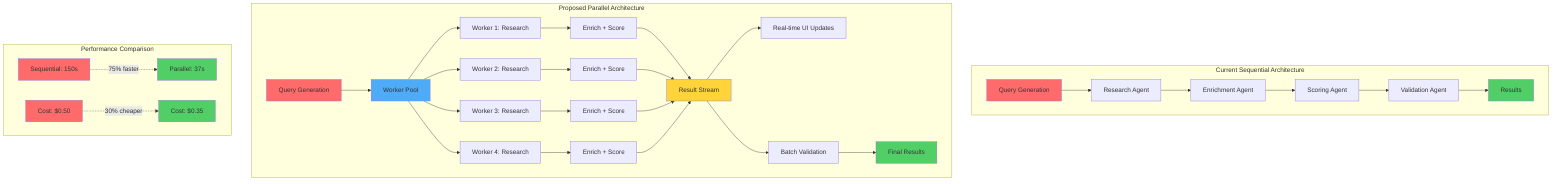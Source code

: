 graph TB
    subgraph "Current Sequential Architecture"
        A1[Query Generation] --> B1[Research Agent]
        B1 --> C1[Enrichment Agent]
        C1 --> D1[Scoring Agent]
        D1 --> E1[Validation Agent]
        E1 --> F1[Results]
        
        style A1 fill:#ff6b6b
        style F1 fill:#51cf66
    end
    
    subgraph "Proposed Parallel Architecture"
        A2[Query Generation] --> B2[Worker Pool]
        
        B2 --> C2[Worker 1: Research]
        B2 --> C3[Worker 2: Research]
        B2 --> C4[Worker 3: Research]
        B2 --> C5[Worker 4: Research]
        
        C2 --> D2[Enrich + Score]
        C3 --> D3[Enrich + Score]
        C4 --> D4[Enrich + Score]
        C5 --> D5[Enrich + Score]
        
        D2 --> E2[Result Stream]
        D3 --> E2
        D4 --> E2
        D5 --> E2
        
        E2 --> F2[Real-time UI Updates]
        E2 --> G2[Batch Validation]
        G2 --> H2[Final Results]
        
        style A2 fill:#ff6b6b
        style B2 fill:#4dabf7
        style E2 fill:#ffd43b
        style H2 fill:#51cf66
    end
    
    subgraph "Performance Comparison"
        I1[Sequential: 150s] -.->|75% faster| I2[Parallel: 37s]
        J1[Cost: $0.50] -.->|30% cheaper| J2[Cost: $0.35]
        
        style I1 fill:#ff6b6b
        style I2 fill:#51cf66
        style J1 fill:#ff6b6b
        style J2 fill:#51cf66
    end